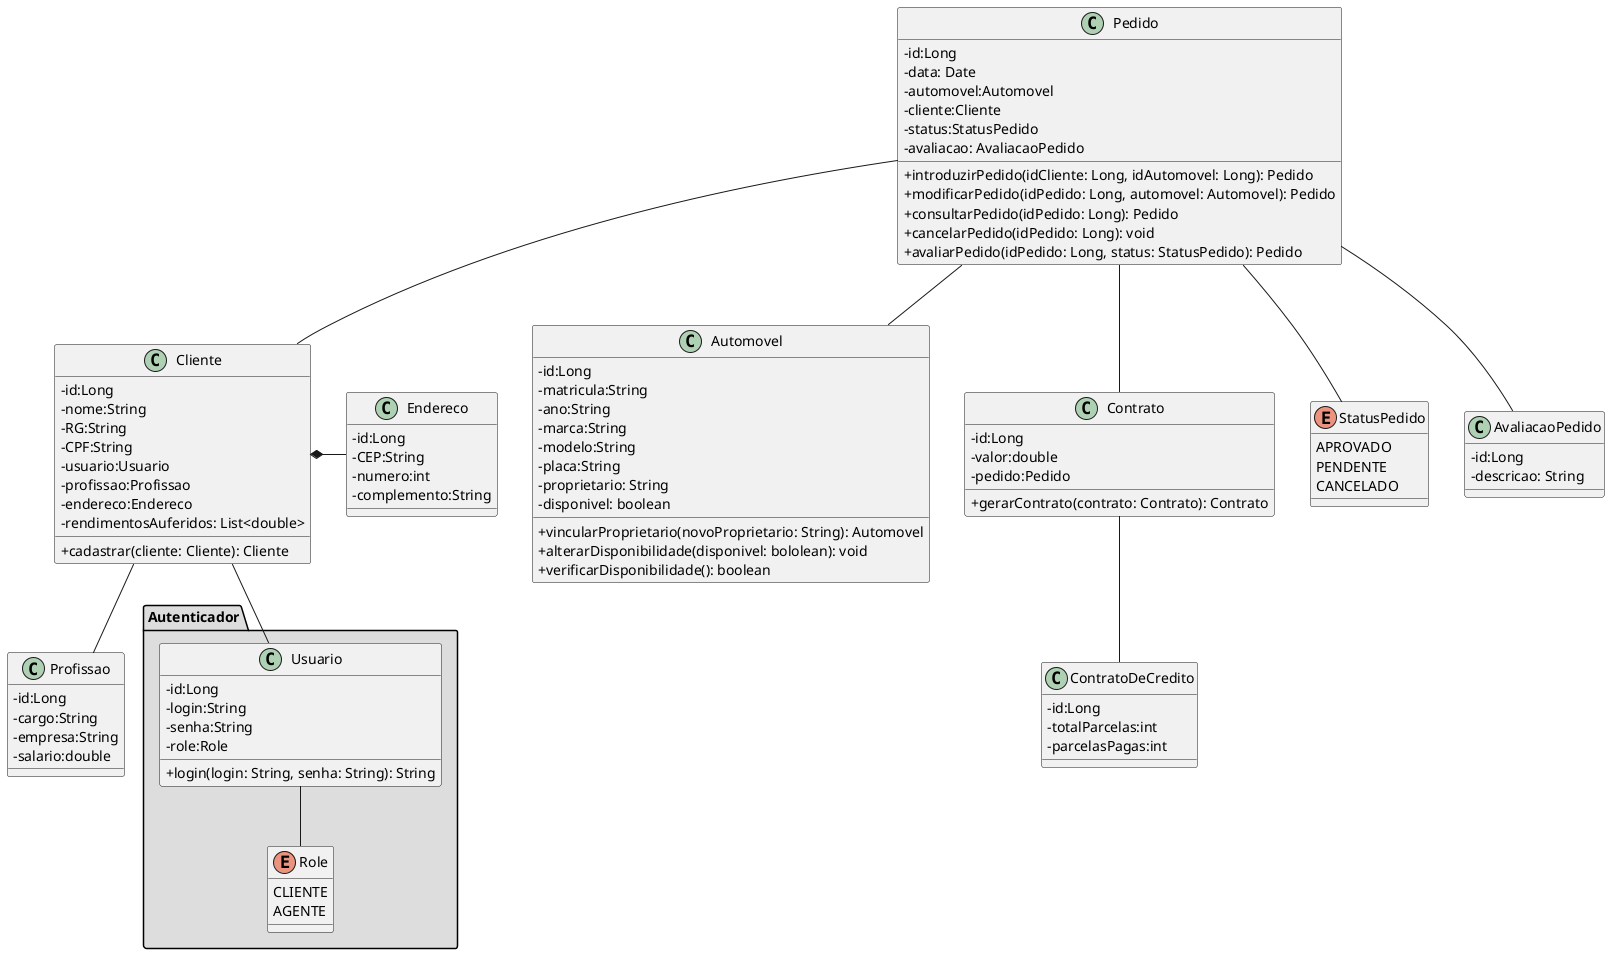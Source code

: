 @startuml
skinparam classAttributeIconSize 0

package "Autenticador" #DDDDDD {

class Usuario{
-id:Long
-login:String
-senha:String
-role:Role

+login(login: String, senha: String): String
}

enum Role{
    CLIENTE
    AGENTE
}

Usuario -- Role
}

class Cliente{
 -id:Long
 -nome:String
 -RG:String
 -CPF:String
 -usuario:Usuario
 -profissao:Profissao
 -endereco:Endereco
 -rendimentosAuferidos: List<double>

 +cadastrar(cliente: Cliente): Cliente
}

class Endereco{
-id:Long
-CEP:String
-numero:int
-complemento:String
}

class Profissao{
-id:Long
-cargo:String
-empresa:String
-salario:double
}

class Automovel{
-id:Long
-matricula:String
-ano:String
-marca:String
-modelo:String
-placa:String
-proprietario: String
-disponivel: boolean

+vincularProprietario(novoProprietario: String): Automovel
+alterarDisponibilidade(disponivel: bololean): void
+verificarDisponibilidade(): boolean
}

class Contrato{
-id:Long
-valor:double
-pedido:Pedido

+gerarContrato(contrato: Contrato): Contrato
}

class ContratoDeCredito{
-id:Long
-totalParcelas:int
-parcelasPagas:int
}


class Pedido{
-id:Long
-data: Date
-automovel:Automovel
-cliente:Cliente
-status:StatusPedido
-avaliacao: AvaliacaoPedido

+introduzirPedido(idCliente: Long, idAutomovel: Long): Pedido
+modificarPedido(idPedido: Long, automovel: Automovel): Pedido
+consultarPedido(idPedido: Long): Pedido
+cancelarPedido(idPedido: Long): void
+avaliarPedido(idPedido: Long, status: StatusPedido): Pedido
}


enum StatusPedido{
    APROVADO
    PENDENTE
    CANCELADO
}

class AvaliacaoPedido{
-id:Long
-descricao: String
}

Pedido -- Cliente
Pedido -- Automovel
Pedido -- Contrato
Pedido -- StatusPedido
Pedido -- AvaliacaoPedido

Cliente -- Usuario
Cliente -- Profissao
Cliente *- Endereco

Contrato -- ContratoDeCredito

@enduml
